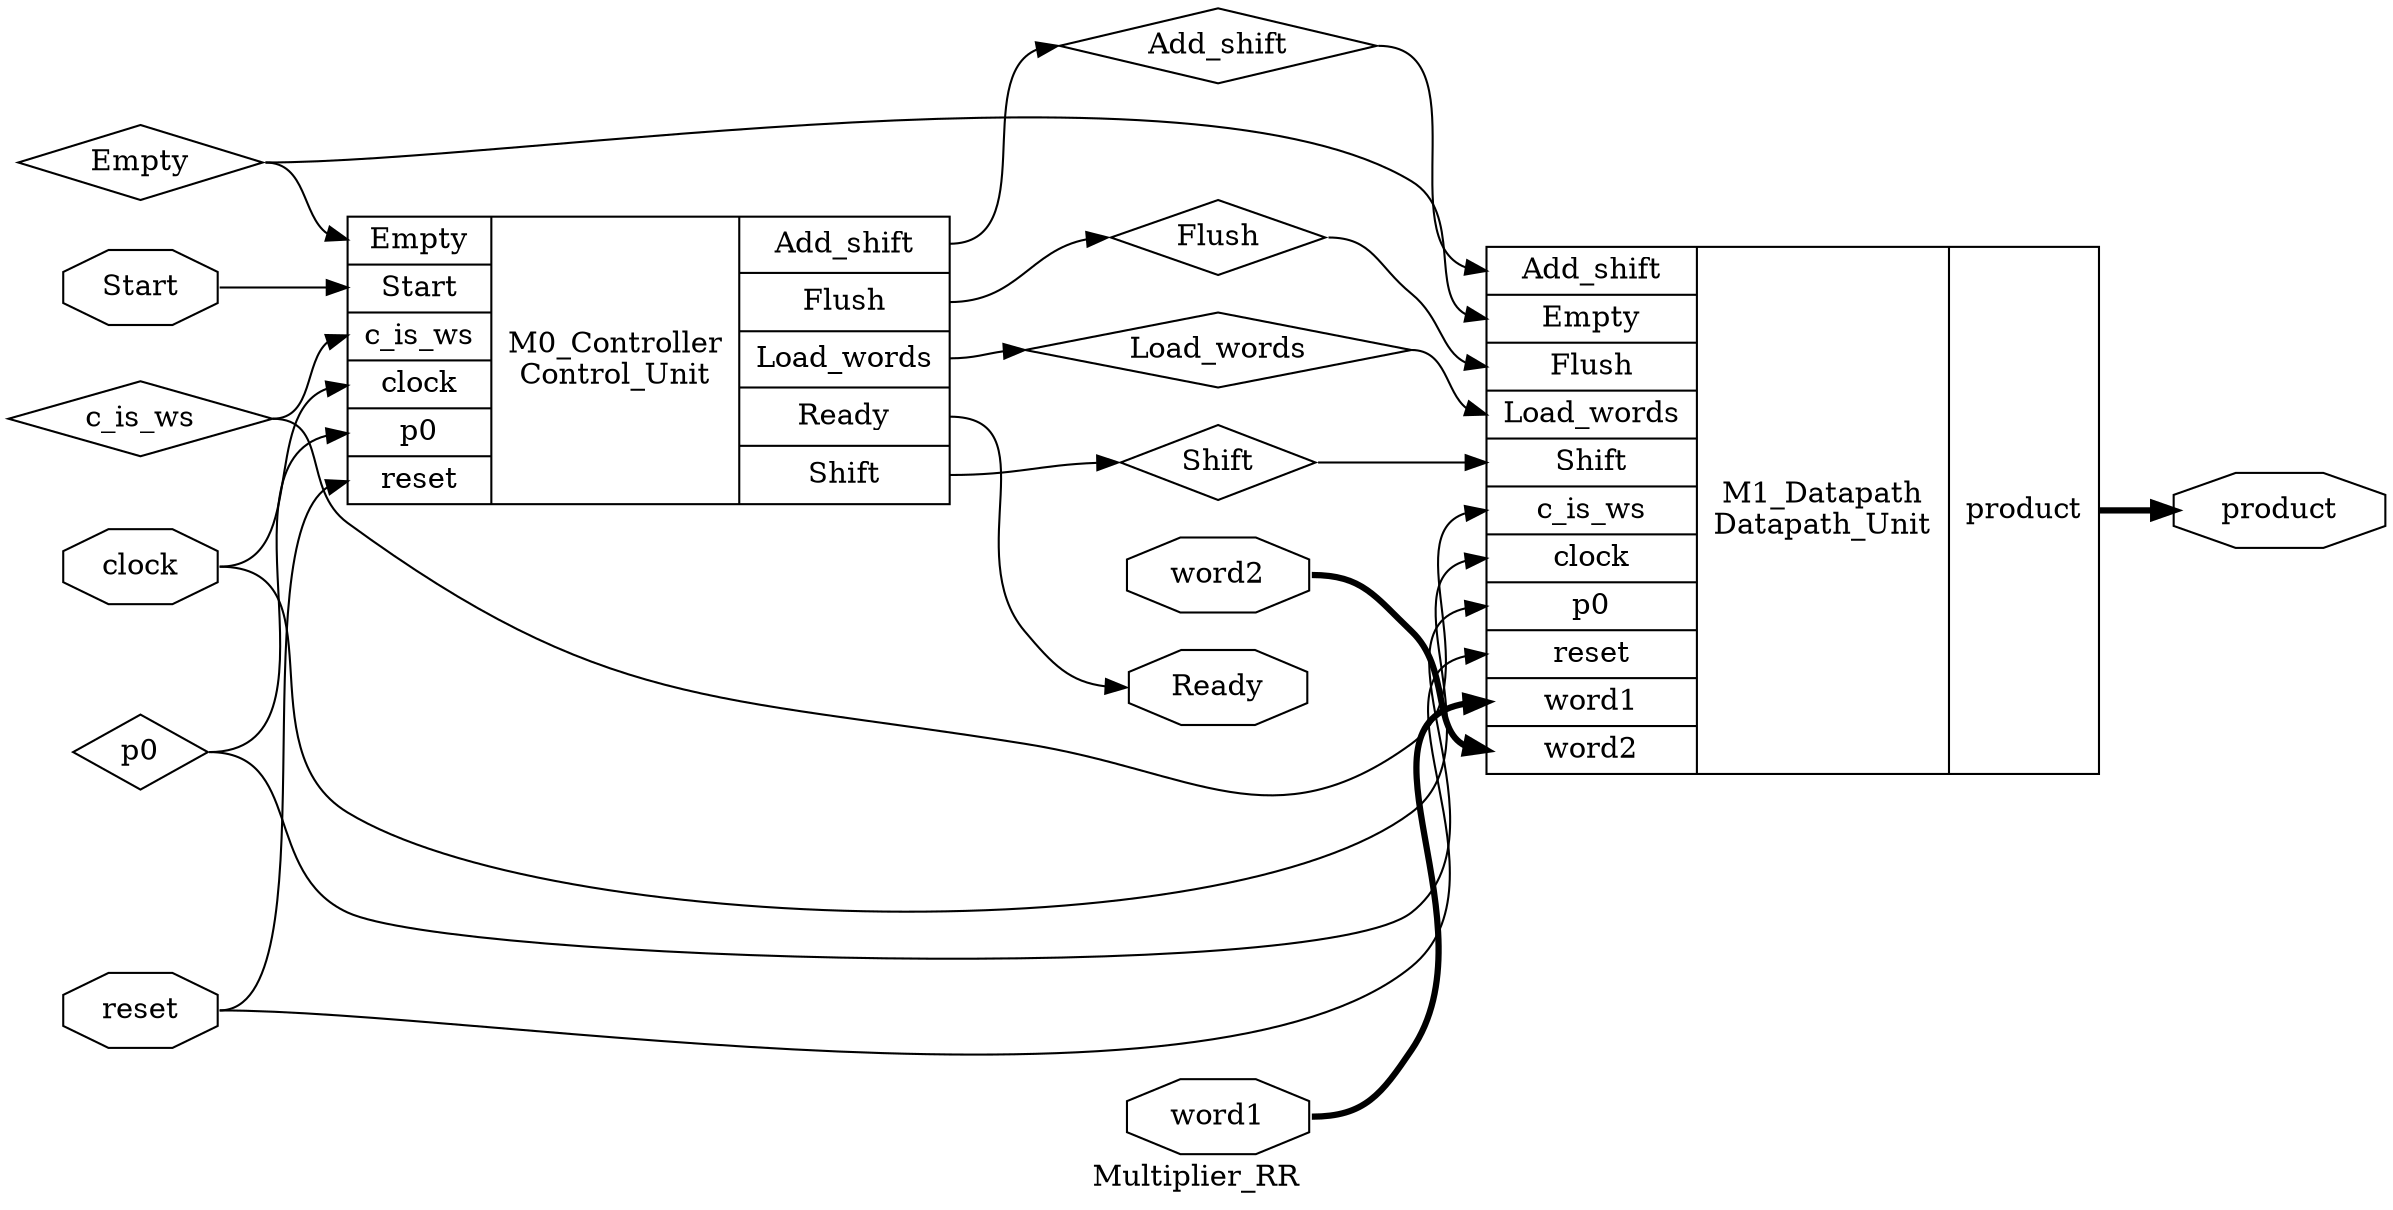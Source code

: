 digraph "Multiplier_RR" {
label="Multiplier_RR";
rankdir="LR";
remincross=true;
n1 [ shape=diamond, label="p0", color="black", fontcolor="black" ];
n2 [ shape=diamond, label="c_is_ws", color="black", fontcolor="black" ];
n3 [ shape=diamond, label="Load_words", color="black", fontcolor="black" ];
n4 [ shape=diamond, label="Add_shift", color="black", fontcolor="black" ];
n5 [ shape=diamond, label="Shift", color="black", fontcolor="black" ];
n6 [ shape=diamond, label="Flush", color="black", fontcolor="black" ];
n7 [ shape=diamond, label="Empty", color="black", fontcolor="black" ];
n8 [ shape=octagon, label="reset", color="black", fontcolor="black" ];
n9 [ shape=octagon, label="clock", color="black", fontcolor="black" ];
n10 [ shape=octagon, label="Start", color="black", fontcolor="black" ];
n11 [ shape=octagon, label="word2", color="black", fontcolor="black" ];
n12 [ shape=octagon, label="word1", color="black", fontcolor="black" ];
n13 [ shape=octagon, label="Ready", color="black", fontcolor="black" ];
n14 [ shape=octagon, label="product", color="black", fontcolor="black" ];
c15 [ shape=record, label="{{<p4> Add_shift|<p7> Empty|<p6> Flush|<p3> Load_words|<p5> Shift|<p2> c_is_ws|<p9> clock|<p1> p0|<p8> reset|<p12> word1|<p11> word2}|M1_Datapath\nDatapath_Unit|{<p14> product}}" ];
c16 [ shape=record, label="{{<p7> Empty|<p10> Start|<p2> c_is_ws|<p9> clock|<p1> p0|<p8> reset}|M0_Controller\nControl_Unit|{<p4> Add_shift|<p6> Flush|<p3> Load_words|<p13> Ready|<p5> Shift}}" ];
n1:e -> c15:p1:w [color="black", label=""];
n1:e -> c16:p1:w [color="black", label=""];
n10:e -> c16:p10:w [color="black", label=""];
n11:e -> c15:p11:w [color="black", style="setlinewidth(3)", label=""];
n12:e -> c15:p12:w [color="black", style="setlinewidth(3)", label=""];
c16:p13:e -> n13:w [color="black", label=""];
c15:p14:e -> n14:w [color="black", style="setlinewidth(3)", label=""];
n2:e -> c15:p2:w [color="black", label=""];
n2:e -> c16:p2:w [color="black", label=""];
c16:p3:e -> n3:w [color="black", label=""];
n3:e -> c15:p3:w [color="black", label=""];
c16:p4:e -> n4:w [color="black", label=""];
n4:e -> c15:p4:w [color="black", label=""];
c16:p5:e -> n5:w [color="black", label=""];
n5:e -> c15:p5:w [color="black", label=""];
c16:p6:e -> n6:w [color="black", label=""];
n6:e -> c15:p6:w [color="black", label=""];
n7:e -> c15:p7:w [color="black", label=""];
n7:e -> c16:p7:w [color="black", label=""];
n8:e -> c15:p8:w [color="black", label=""];
n8:e -> c16:p8:w [color="black", label=""];
n9:e -> c15:p9:w [color="black", label=""];
n9:e -> c16:p9:w [color="black", label=""];
}
